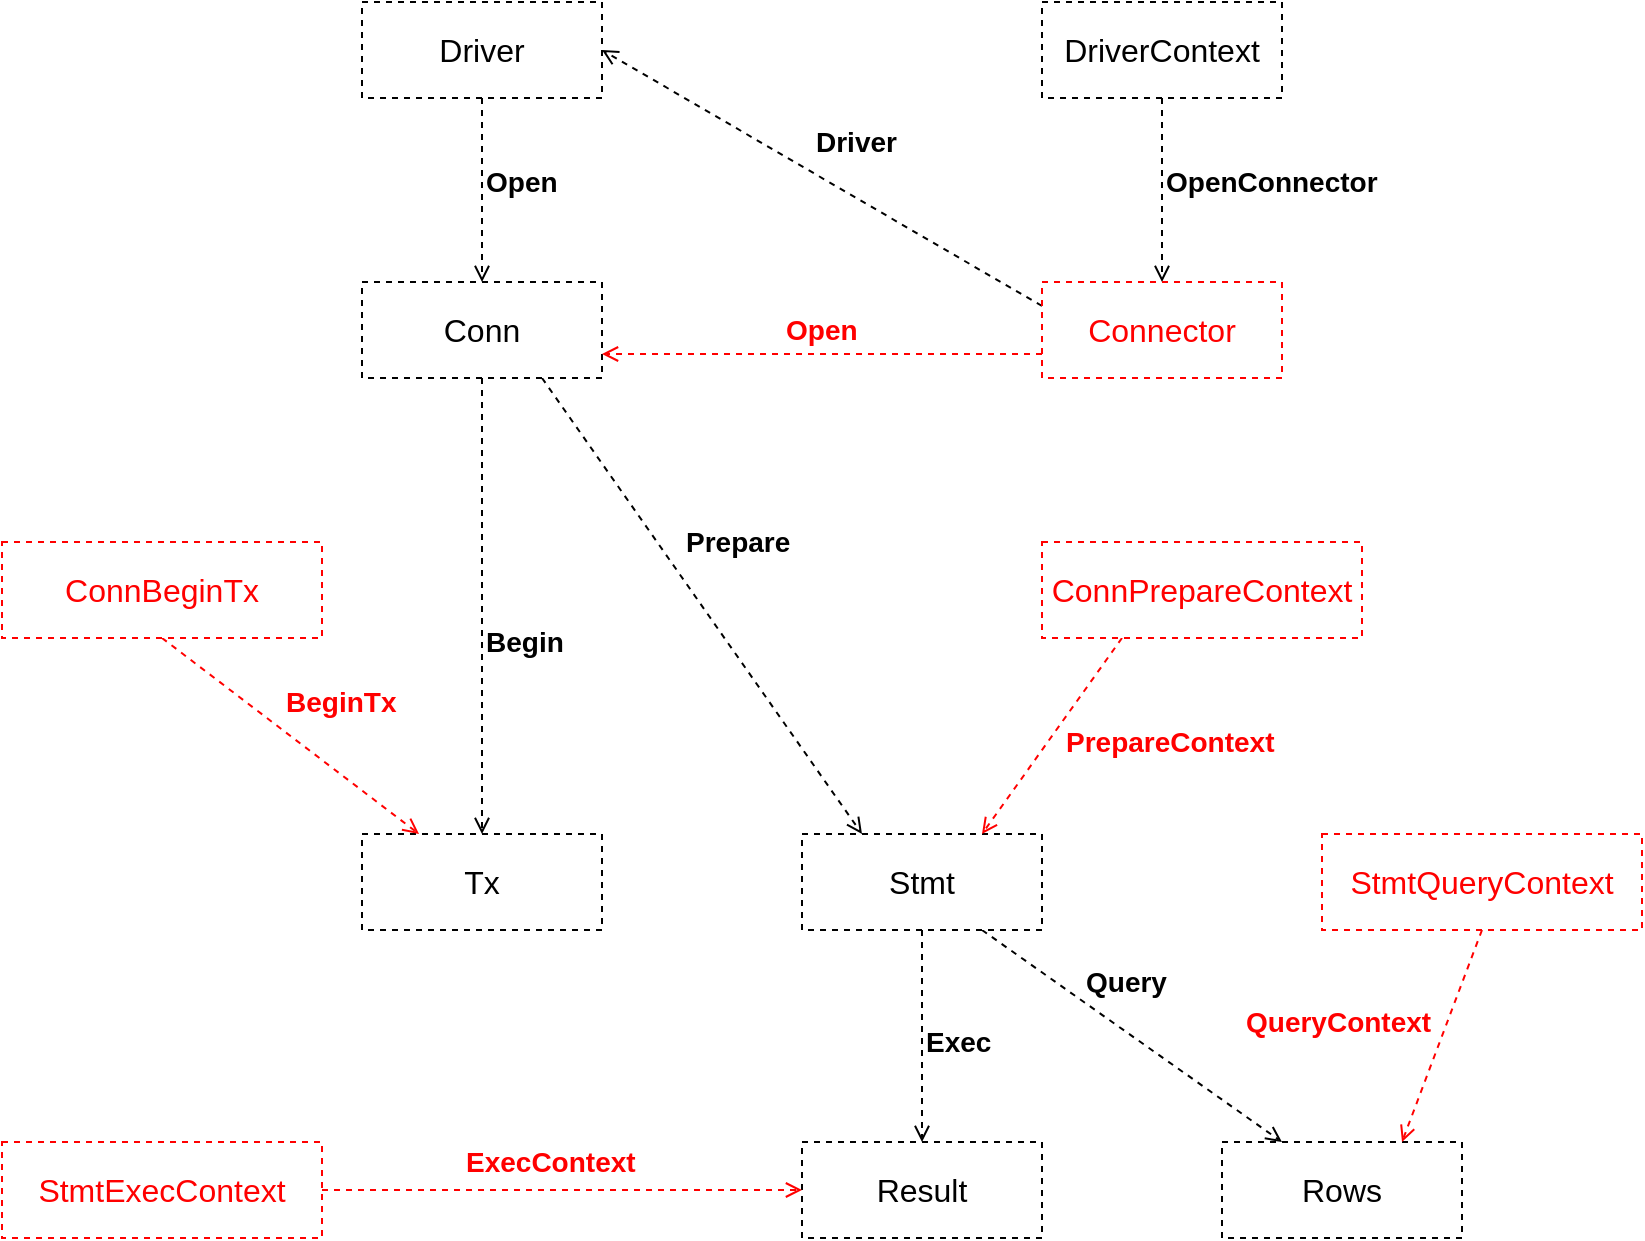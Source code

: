 <mxfile version="12.9.3" type="device" pages="4"><diagram id="Wz2avxaIczSXe166ngHX" name="interface"><mxGraphModel dx="946" dy="725" grid="1" gridSize="10" guides="1" tooltips="1" connect="1" arrows="1" fold="1" page="1" pageScale="1" pageWidth="850" pageHeight="1100" math="0" shadow="0"><root><mxCell id="0"/><mxCell id="1" parent="0"/><mxCell id="GH4DRwe-Pmpgut1htY3Q-4" style="edgeStyle=none;rounded=0;orthogonalLoop=1;jettySize=auto;html=1;exitX=0.5;exitY=1;exitDx=0;exitDy=0;dashed=1;endArrow=open;endFill=0;strokeColor=#000000;strokeWidth=1;fontSize=12;fontColor=#7F00FF;" edge="1" parent="1" source="GH4DRwe-Pmpgut1htY3Q-1" target="GH4DRwe-Pmpgut1htY3Q-3"><mxGeometry relative="1" as="geometry"/></mxCell><mxCell id="GH4DRwe-Pmpgut1htY3Q-1" value="Driver" style="rounded=0;whiteSpace=wrap;html=1;strokeColor=#000000;fillColor=#ffffff;fontSize=16;align=center;dashed=1;" vertex="1" parent="1"><mxGeometry x="200" y="130" width="120" height="48" as="geometry"/></mxCell><mxCell id="KpX0PTSwm7ynm6iUaU3N-3" style="edgeStyle=none;rounded=0;orthogonalLoop=1;jettySize=auto;html=1;exitX=0.5;exitY=1;exitDx=0;exitDy=0;dashed=1;endArrow=open;endFill=0;strokeColor=#000000;strokeWidth=1;fontSize=12;fontColor=#7F00FF;" edge="1" parent="1" source="GH4DRwe-Pmpgut1htY3Q-2" target="KpX0PTSwm7ynm6iUaU3N-2"><mxGeometry relative="1" as="geometry"/></mxCell><mxCell id="GH4DRwe-Pmpgut1htY3Q-2" value="DriverContext" style="rounded=0;whiteSpace=wrap;html=1;strokeColor=#000000;fillColor=#ffffff;fontSize=16;align=center;dashed=1;" vertex="1" parent="1"><mxGeometry x="540" y="130" width="120" height="48" as="geometry"/></mxCell><mxCell id="KpX0PTSwm7ynm6iUaU3N-15" style="edgeStyle=none;rounded=0;orthogonalLoop=1;jettySize=auto;html=1;exitX=0.75;exitY=1;exitDx=0;exitDy=0;entryX=0.25;entryY=0;entryDx=0;entryDy=0;dashed=1;endArrow=open;endFill=0;strokeColor=#000000;strokeWidth=1;fontSize=12;fontColor=#7F00FF;" edge="1" parent="1" source="GH4DRwe-Pmpgut1htY3Q-3" target="KpX0PTSwm7ynm6iUaU3N-11"><mxGeometry relative="1" as="geometry"/></mxCell><mxCell id="KpX0PTSwm7ynm6iUaU3N-16" style="edgeStyle=none;rounded=0;orthogonalLoop=1;jettySize=auto;html=1;exitX=0.5;exitY=1;exitDx=0;exitDy=0;entryX=0.5;entryY=0;entryDx=0;entryDy=0;dashed=1;endArrow=open;endFill=0;strokeColor=#000000;strokeWidth=1;fontSize=12;fontColor=#7F00FF;" edge="1" parent="1" source="GH4DRwe-Pmpgut1htY3Q-3" target="KpX0PTSwm7ynm6iUaU3N-12"><mxGeometry relative="1" as="geometry"/></mxCell><mxCell id="GH4DRwe-Pmpgut1htY3Q-3" value="Conn" style="rounded=0;whiteSpace=wrap;html=1;strokeColor=#000000;fillColor=#ffffff;fontSize=16;align=center;dashed=1;" vertex="1" parent="1"><mxGeometry x="200" y="270" width="120" height="48" as="geometry"/></mxCell><mxCell id="KpX0PTSwm7ynm6iUaU3N-5" style="edgeStyle=none;rounded=0;orthogonalLoop=1;jettySize=auto;html=1;exitX=0;exitY=0.25;exitDx=0;exitDy=0;entryX=1;entryY=0.5;entryDx=0;entryDy=0;dashed=1;endArrow=open;endFill=0;strokeColor=#000000;strokeWidth=1;fontSize=12;fontColor=#7F00FF;" edge="1" parent="1" source="KpX0PTSwm7ynm6iUaU3N-2" target="GH4DRwe-Pmpgut1htY3Q-1"><mxGeometry relative="1" as="geometry"/></mxCell><mxCell id="KpX0PTSwm7ynm6iUaU3N-6" style="edgeStyle=none;rounded=0;orthogonalLoop=1;jettySize=auto;html=1;exitX=0;exitY=0.75;exitDx=0;exitDy=0;entryX=1;entryY=0.75;entryDx=0;entryDy=0;dashed=1;endArrow=open;endFill=0;strokeColor=#FF0000;strokeWidth=1;fontSize=12;fontColor=#7F00FF;" edge="1" parent="1" source="KpX0PTSwm7ynm6iUaU3N-2" target="GH4DRwe-Pmpgut1htY3Q-3"><mxGeometry relative="1" as="geometry"/></mxCell><mxCell id="KpX0PTSwm7ynm6iUaU3N-2" value="Connector" style="rounded=0;whiteSpace=wrap;html=1;strokeColor=#FF0000;fillColor=#ffffff;fontSize=16;align=center;dashed=1;fontColor=#FF0000;" vertex="1" parent="1"><mxGeometry x="540" y="270" width="120" height="48" as="geometry"/></mxCell><mxCell id="KpX0PTSwm7ynm6iUaU3N-4" value="OpenConnector" style="text;html=1;align=left;verticalAlign=middle;resizable=0;points=[];autosize=1;fontSize=14;fontStyle=1" vertex="1" parent="1"><mxGeometry x="600" y="210" width="120" height="20" as="geometry"/></mxCell><mxCell id="KpX0PTSwm7ynm6iUaU3N-7" value="Open" style="text;html=1;align=left;verticalAlign=middle;resizable=0;points=[];autosize=1;fontSize=14;fontStyle=1;fontColor=#FF0000;" vertex="1" parent="1"><mxGeometry x="410" y="284" width="50" height="20" as="geometry"/></mxCell><mxCell id="KpX0PTSwm7ynm6iUaU3N-8" value="Driver" style="text;html=1;align=left;verticalAlign=middle;resizable=0;points=[];autosize=1;fontSize=14;fontStyle=1" vertex="1" parent="1"><mxGeometry x="425" y="190" width="60" height="20" as="geometry"/></mxCell><mxCell id="KpX0PTSwm7ynm6iUaU3N-10" value="Open" style="text;html=1;align=left;verticalAlign=middle;resizable=0;points=[];autosize=1;fontSize=14;fontStyle=1" vertex="1" parent="1"><mxGeometry x="260" y="210" width="50" height="20" as="geometry"/></mxCell><mxCell id="KpX0PTSwm7ynm6iUaU3N-21" style="edgeStyle=none;rounded=0;orthogonalLoop=1;jettySize=auto;html=1;exitX=0.75;exitY=1;exitDx=0;exitDy=0;entryX=0.25;entryY=0;entryDx=0;entryDy=0;dashed=1;endArrow=open;endFill=0;strokeColor=#000000;strokeWidth=1;fontSize=12;fontColor=#7F00FF;" edge="1" parent="1" source="KpX0PTSwm7ynm6iUaU3N-11" target="KpX0PTSwm7ynm6iUaU3N-20"><mxGeometry relative="1" as="geometry"/></mxCell><mxCell id="KpX0PTSwm7ynm6iUaU3N-22" style="edgeStyle=none;rounded=0;orthogonalLoop=1;jettySize=auto;html=1;exitX=0.5;exitY=1;exitDx=0;exitDy=0;entryX=0.5;entryY=0;entryDx=0;entryDy=0;dashed=1;endArrow=open;endFill=0;strokeColor=#000000;strokeWidth=1;fontSize=12;fontColor=#7F00FF;" edge="1" parent="1" source="KpX0PTSwm7ynm6iUaU3N-11" target="KpX0PTSwm7ynm6iUaU3N-19"><mxGeometry relative="1" as="geometry"/></mxCell><mxCell id="KpX0PTSwm7ynm6iUaU3N-11" value="Stmt" style="rounded=0;whiteSpace=wrap;html=1;strokeColor=#000000;fillColor=#ffffff;fontSize=16;align=center;dashed=1;" vertex="1" parent="1"><mxGeometry x="420" y="546" width="120" height="48" as="geometry"/></mxCell><mxCell id="KpX0PTSwm7ynm6iUaU3N-12" value="Tx" style="rounded=0;whiteSpace=wrap;html=1;strokeColor=#000000;fillColor=#ffffff;fontSize=16;align=center;dashed=1;" vertex="1" parent="1"><mxGeometry x="200" y="546" width="120" height="48" as="geometry"/></mxCell><mxCell id="KpX0PTSwm7ynm6iUaU3N-14" style="edgeStyle=none;rounded=0;orthogonalLoop=1;jettySize=auto;html=1;exitX=0.25;exitY=1;exitDx=0;exitDy=0;entryX=0.75;entryY=0;entryDx=0;entryDy=0;dashed=1;endArrow=open;endFill=0;strokeColor=#FF0000;strokeWidth=1;fontSize=12;fontColor=#7F00FF;" edge="1" parent="1" source="KpX0PTSwm7ynm6iUaU3N-13" target="KpX0PTSwm7ynm6iUaU3N-11"><mxGeometry relative="1" as="geometry"/></mxCell><mxCell id="KpX0PTSwm7ynm6iUaU3N-13" value="ConnPrepareContext" style="rounded=0;whiteSpace=wrap;html=1;strokeColor=#FF0000;fillColor=#ffffff;fontSize=16;align=center;dashed=1;fontColor=#FF0000;" vertex="1" parent="1"><mxGeometry x="540" y="400" width="160" height="48" as="geometry"/></mxCell><mxCell id="KpX0PTSwm7ynm6iUaU3N-18" style="edgeStyle=none;rounded=0;orthogonalLoop=1;jettySize=auto;html=1;exitX=0.5;exitY=1;exitDx=0;exitDy=0;dashed=1;endArrow=open;endFill=0;strokeColor=#FF0000;strokeWidth=1;fontSize=12;fontColor=#7F00FF;" edge="1" parent="1" source="KpX0PTSwm7ynm6iUaU3N-17" target="KpX0PTSwm7ynm6iUaU3N-12"><mxGeometry relative="1" as="geometry"/></mxCell><mxCell id="KpX0PTSwm7ynm6iUaU3N-17" value="ConnBeginTx" style="rounded=0;whiteSpace=wrap;html=1;strokeColor=#FF0000;fillColor=#ffffff;fontSize=16;align=center;dashed=1;fontColor=#FF0000;" vertex="1" parent="1"><mxGeometry x="20" y="400" width="160" height="48" as="geometry"/></mxCell><mxCell id="KpX0PTSwm7ynm6iUaU3N-19" value="Result" style="rounded=0;whiteSpace=wrap;html=1;strokeColor=#000000;fillColor=#ffffff;fontSize=16;align=center;dashed=1;" vertex="1" parent="1"><mxGeometry x="420" y="700" width="120" height="48" as="geometry"/></mxCell><mxCell id="KpX0PTSwm7ynm6iUaU3N-20" value="Rows" style="rounded=0;whiteSpace=wrap;html=1;strokeColor=#000000;fillColor=#ffffff;fontSize=16;align=center;dashed=1;" vertex="1" parent="1"><mxGeometry x="630" y="700" width="120" height="48" as="geometry"/></mxCell><mxCell id="KpX0PTSwm7ynm6iUaU3N-24" style="edgeStyle=none;rounded=0;orthogonalLoop=1;jettySize=auto;html=1;exitX=0.5;exitY=1;exitDx=0;exitDy=0;entryX=0.75;entryY=0;entryDx=0;entryDy=0;dashed=1;endArrow=open;endFill=0;strokeColor=#FF0000;strokeWidth=1;fontSize=12;fontColor=#7F00FF;" edge="1" parent="1" source="KpX0PTSwm7ynm6iUaU3N-23" target="KpX0PTSwm7ynm6iUaU3N-20"><mxGeometry relative="1" as="geometry"/></mxCell><mxCell id="KpX0PTSwm7ynm6iUaU3N-23" value="StmtQueryContext" style="rounded=0;whiteSpace=wrap;html=1;strokeColor=#FF0000;fillColor=#ffffff;fontSize=16;align=center;dashed=1;fontColor=#FF0000;" vertex="1" parent="1"><mxGeometry x="680" y="546" width="160" height="48" as="geometry"/></mxCell><mxCell id="KpX0PTSwm7ynm6iUaU3N-25" value="Prepare" style="text;html=1;align=left;verticalAlign=middle;resizable=0;points=[];autosize=1;fontSize=14;fontStyle=1" vertex="1" parent="1"><mxGeometry x="360" y="390" width="70" height="20" as="geometry"/></mxCell><mxCell id="KpX0PTSwm7ynm6iUaU3N-26" value="Begin" style="text;html=1;align=left;verticalAlign=middle;resizable=0;points=[];autosize=1;fontSize=14;fontStyle=1" vertex="1" parent="1"><mxGeometry x="260" y="440" width="50" height="20" as="geometry"/></mxCell><mxCell id="KpX0PTSwm7ynm6iUaU3N-27" value="PrepareContext" style="text;html=1;align=left;verticalAlign=middle;resizable=0;points=[];autosize=1;fontSize=14;fontStyle=1;fontColor=#FF0000;" vertex="1" parent="1"><mxGeometry x="550" y="490" width="120" height="20" as="geometry"/></mxCell><mxCell id="KpX0PTSwm7ynm6iUaU3N-28" value="BeginTx" style="text;html=1;align=left;verticalAlign=middle;resizable=0;points=[];autosize=1;fontSize=14;fontStyle=1;fontColor=#FF0000;" vertex="1" parent="1"><mxGeometry x="160" y="470" width="70" height="20" as="geometry"/></mxCell><mxCell id="KpX0PTSwm7ynm6iUaU3N-29" value="Exec" style="text;html=1;align=left;verticalAlign=middle;resizable=0;points=[];autosize=1;fontSize=14;fontStyle=1" vertex="1" parent="1"><mxGeometry x="480" y="640" width="50" height="20" as="geometry"/></mxCell><mxCell id="KpX0PTSwm7ynm6iUaU3N-30" value="Query" style="text;html=1;align=left;verticalAlign=middle;resizable=0;points=[];autosize=1;fontSize=14;fontStyle=1" vertex="1" parent="1"><mxGeometry x="560" y="610" width="60" height="20" as="geometry"/></mxCell><mxCell id="KpX0PTSwm7ynm6iUaU3N-32" style="edgeStyle=none;rounded=0;orthogonalLoop=1;jettySize=auto;html=1;exitX=1;exitY=0.5;exitDx=0;exitDy=0;dashed=1;endArrow=open;endFill=0;strokeColor=#FF0000;strokeWidth=1;fontSize=12;fontColor=#7F00FF;" edge="1" parent="1" source="KpX0PTSwm7ynm6iUaU3N-31" target="KpX0PTSwm7ynm6iUaU3N-19"><mxGeometry relative="1" as="geometry"/></mxCell><mxCell id="KpX0PTSwm7ynm6iUaU3N-31" value="StmtExecContext" style="rounded=0;whiteSpace=wrap;html=1;strokeColor=#FF0000;fillColor=#ffffff;fontSize=16;align=center;dashed=1;fontColor=#FF0000;" vertex="1" parent="1"><mxGeometry x="20" y="700" width="160" height="48" as="geometry"/></mxCell><mxCell id="KpX0PTSwm7ynm6iUaU3N-33" value="ExecContext" style="text;html=1;align=left;verticalAlign=middle;resizable=0;points=[];autosize=1;fontSize=14;fontStyle=1;fontColor=#FF0000;" vertex="1" parent="1"><mxGeometry x="250" y="700" width="100" height="20" as="geometry"/></mxCell><mxCell id="KpX0PTSwm7ynm6iUaU3N-34" value="QueryContext" style="text;html=1;align=left;verticalAlign=middle;resizable=0;points=[];autosize=1;fontSize=14;fontStyle=1;fontColor=#FF0000;" vertex="1" parent="1"><mxGeometry x="640" y="630" width="110" height="20" as="geometry"/></mxCell></root></mxGraphModel></diagram><diagram id="g-z6-acFkUdBVjLDzN0F" name="connection"><mxGraphModel dx="946" dy="725" grid="1" gridSize="10" guides="1" tooltips="1" connect="1" arrows="1" fold="1" page="1" pageScale="1" pageWidth="850" pageHeight="1100" math="0" shadow="0"><root><mxCell id="V-VLxja3Pd38U8f6tj9K-0"/><mxCell id="V-VLxja3Pd38U8f6tj9K-1" parent="V-VLxja3Pd38U8f6tj9K-0"/><mxCell id="81hPiEzkpqeuW-5zkXYb-11" value="" style="rounded=0;whiteSpace=wrap;html=1;dashed=1;strokeColor=#000000;fillColor=none;fontSize=12;fontColor=#FF0000;align=right;" vertex="1" parent="V-VLxja3Pd38U8f6tj9K-1"><mxGeometry x="275" y="474" width="266" height="96" as="geometry"/></mxCell><mxCell id="81hPiEzkpqeuW-5zkXYb-23" style="edgeStyle=orthogonalEdgeStyle;curved=1;rounded=0;orthogonalLoop=1;jettySize=auto;html=1;dashed=1;endArrow=open;endFill=0;strokeColor=#FF8000;strokeWidth=1;fontSize=12;fontColor=#0000FF;entryX=0.75;entryY=0;entryDx=0;entryDy=0;" edge="1" parent="V-VLxja3Pd38U8f6tj9K-1" source="81hPiEzkpqeuW-5zkXYb-22" target="-XoRCbKUZgVEGmrnkh1_-3"><mxGeometry relative="1" as="geometry"><mxPoint x="525" y="260" as="targetPoint"/></mxGeometry></mxCell><mxCell id="-XoRCbKUZgVEGmrnkh1_-3" value="" style="rounded=0;whiteSpace=wrap;html=1;dashed=1;strokeColor=#000000;fillColor=none;fontSize=12;fontColor=#FF0000;align=right;" vertex="1" parent="V-VLxja3Pd38U8f6tj9K-1"><mxGeometry x="335" y="310" width="132" height="72" as="geometry"/></mxCell><mxCell id="-XoRCbKUZgVEGmrnkh1_-0" value="" style="rounded=0;whiteSpace=wrap;html=1;strokeColor=#82b366;fillColor=#d5e8d4;fontSize=16;align=center;" vertex="1" parent="V-VLxja3Pd38U8f6tj9K-1"><mxGeometry x="347" y="322" width="36" height="48" as="geometry"/></mxCell><mxCell id="-XoRCbKUZgVEGmrnkh1_-1" value="" style="rounded=0;whiteSpace=wrap;html=1;strokeColor=#82b366;fillColor=#d5e8d4;fontSize=16;align=center;" vertex="1" parent="V-VLxja3Pd38U8f6tj9K-1"><mxGeometry x="383" y="322" width="36" height="48" as="geometry"/></mxCell><mxCell id="-XoRCbKUZgVEGmrnkh1_-2" value="" style="rounded=0;whiteSpace=wrap;html=1;strokeColor=#d6b656;fillColor=#fff2cc;fontSize=16;align=center;" vertex="1" parent="V-VLxja3Pd38U8f6tj9K-1"><mxGeometry x="419" y="322" width="36" height="48" as="geometry"/></mxCell><mxCell id="81hPiEzkpqeuW-5zkXYb-0" value="freeConn" style="text;html=1;align=left;verticalAlign=middle;resizable=0;points=[];autosize=1;fontSize=14;fontStyle=1" vertex="1" parent="V-VLxja3Pd38U8f6tj9K-1"><mxGeometry x="335" y="290" width="80" height="20" as="geometry"/></mxCell><mxCell id="81hPiEzkpqeuW-5zkXYb-3" value="" style="rounded=0;whiteSpace=wrap;html=1;strokeColor=#82b366;fillColor=#d5e8d4;fontSize=16;align=center;" vertex="1" parent="V-VLxja3Pd38U8f6tj9K-1"><mxGeometry x="20" y="20" width="36" height="48" as="geometry"/></mxCell><mxCell id="81hPiEzkpqeuW-5zkXYb-4" value="idle driverConn" style="text;html=1;align=left;verticalAlign=middle;resizable=0;points=[];autosize=1;fontSize=14;fontStyle=1" vertex="1" parent="V-VLxja3Pd38U8f6tj9K-1"><mxGeometry x="56" y="34" width="120" height="20" as="geometry"/></mxCell><mxCell id="81hPiEzkpqeuW-5zkXYb-5" value="" style="rounded=0;whiteSpace=wrap;html=1;strokeColor=#d6b656;fillColor=#fff2cc;fontSize=16;align=center;" vertex="1" parent="V-VLxja3Pd38U8f6tj9K-1"><mxGeometry x="210" y="20" width="36" height="48" as="geometry"/></mxCell><mxCell id="81hPiEzkpqeuW-5zkXYb-6" value="expired driverConn" style="text;html=1;align=left;verticalAlign=middle;resizable=0;points=[];autosize=1;fontSize=14;fontStyle=1" vertex="1" parent="V-VLxja3Pd38U8f6tj9K-1"><mxGeometry x="246" y="34" width="140" height="20" as="geometry"/></mxCell><mxCell id="81hPiEzkpqeuW-5zkXYb-28" style="edgeStyle=orthogonalEdgeStyle;curved=1;rounded=0;orthogonalLoop=1;jettySize=auto;html=1;exitX=1;exitY=0.5;exitDx=0;exitDy=0;dashed=1;endArrow=open;endFill=0;strokeColor=#FF8000;strokeWidth=1;fontSize=12;fontColor=#FF8000;entryX=1;entryY=0.5;entryDx=0;entryDy=0;entryPerimeter=0;" edge="1" parent="V-VLxja3Pd38U8f6tj9K-1" source="81hPiEzkpqeuW-5zkXYb-7" target="81hPiEzkpqeuW-5zkXYb-29"><mxGeometry relative="1" as="geometry"><mxPoint x="515" y="360" as="targetPoint"/></mxGeometry></mxCell><mxCell id="81hPiEzkpqeuW-5zkXYb-7" value="" style="shape=partialRectangle;whiteSpace=wrap;html=1;left=0;right=0;fillColor=none;strokeColor=#000000;fontSize=12;fontColor=#FF0000;align=right;" vertex="1" parent="V-VLxja3Pd38U8f6tj9K-1"><mxGeometry x="407" y="500" width="120" height="48" as="geometry"/></mxCell><mxCell id="81hPiEzkpqeuW-5zkXYb-9" style="edgeStyle=none;rounded=0;orthogonalLoop=1;jettySize=auto;html=1;exitX=1;exitY=0.5;exitDx=0;exitDy=0;entryX=0;entryY=0.5;entryDx=0;entryDy=0;dashed=1;endArrow=open;endFill=0;strokeColor=#000000;strokeWidth=1;fontSize=12;fontColor=#FF0000;" edge="1" parent="V-VLxja3Pd38U8f6tj9K-1" source="81hPiEzkpqeuW-5zkXYb-8" target="81hPiEzkpqeuW-5zkXYb-7"><mxGeometry relative="1" as="geometry"/></mxCell><mxCell id="81hPiEzkpqeuW-5zkXYb-8" value="" style="rounded=0;whiteSpace=wrap;html=1;strokeColor=#000000;fillColor=#ffffff;fontSize=16;align=center;" vertex="1" parent="V-VLxja3Pd38U8f6tj9K-1"><mxGeometry x="291" y="500" width="36" height="48" as="geometry"/></mxCell><mxCell id="81hPiEzkpqeuW-5zkXYb-10" value="map" style="text;html=1;align=left;verticalAlign=middle;resizable=0;points=[];autosize=1;fontSize=14;fontStyle=1" vertex="1" parent="V-VLxja3Pd38U8f6tj9K-1"><mxGeometry x="341" y="500" width="40" height="20" as="geometry"/></mxCell><mxCell id="81hPiEzkpqeuW-5zkXYb-12" value="connRequests" style="text;html=1;align=left;verticalAlign=middle;resizable=0;points=[];autosize=1;fontSize=14;fontStyle=1" vertex="1" parent="V-VLxja3Pd38U8f6tj9K-1"><mxGeometry x="275" y="454" width="110" height="20" as="geometry"/></mxCell><mxCell id="81hPiEzkpqeuW-5zkXYb-13" value="goroutine: openNewConnection" style="text;html=1;align=left;verticalAlign=middle;resizable=0;points=[];autosize=1;fontSize=14;fontStyle=1;fontColor=#0000FF;" vertex="1" parent="V-VLxja3Pd38U8f6tj9K-1"><mxGeometry x="41" y="120" width="230" height="20" as="geometry"/></mxCell><mxCell id="81hPiEzkpqeuW-5zkXYb-16" style="edgeStyle=none;rounded=0;orthogonalLoop=1;jettySize=auto;html=1;exitX=0.5;exitY=1;exitDx=0;exitDy=0;entryX=0.5;entryY=0;entryDx=0;entryDy=0;dashed=1;endArrow=open;endFill=0;strokeColor=#0000FF;strokeWidth=1;fontSize=12;fontColor=#FF0000;" edge="1" parent="V-VLxja3Pd38U8f6tj9K-1" source="81hPiEzkpqeuW-5zkXYb-14" target="81hPiEzkpqeuW-5zkXYb-15"><mxGeometry relative="1" as="geometry"/></mxCell><mxCell id="81hPiEzkpqeuW-5zkXYb-14" value="Connector" style="rounded=0;whiteSpace=wrap;html=1;strokeColor=#000000;fillColor=#ffffff;fontSize=16;align=center;dashed=1;" vertex="1" parent="V-VLxja3Pd38U8f6tj9K-1"><mxGeometry x="41" y="172" width="120" height="48" as="geometry"/></mxCell><mxCell id="81hPiEzkpqeuW-5zkXYb-18" style="edgeStyle=orthogonalEdgeStyle;rounded=0;orthogonalLoop=1;jettySize=auto;html=1;exitX=0.5;exitY=1;exitDx=0;exitDy=0;entryX=0;entryY=0.5;entryDx=0;entryDy=0;dashed=1;endArrow=open;endFill=0;strokeColor=#0000FF;strokeWidth=1;fontSize=12;fontColor=#FF0000;curved=1;" edge="1" parent="V-VLxja3Pd38U8f6tj9K-1" source="81hPiEzkpqeuW-5zkXYb-15" target="81hPiEzkpqeuW-5zkXYb-11"><mxGeometry relative="1" as="geometry"/></mxCell><mxCell id="81hPiEzkpqeuW-5zkXYb-20" style="edgeStyle=orthogonalEdgeStyle;curved=1;rounded=0;orthogonalLoop=1;jettySize=auto;html=1;exitX=1;exitY=0.5;exitDx=0;exitDy=0;entryX=0;entryY=0.5;entryDx=0;entryDy=0;dashed=1;endArrow=open;endFill=0;strokeColor=#0000FF;strokeWidth=1;fontSize=12;fontColor=#FF0000;" edge="1" parent="V-VLxja3Pd38U8f6tj9K-1" source="81hPiEzkpqeuW-5zkXYb-15" target="-XoRCbKUZgVEGmrnkh1_-3"><mxGeometry relative="1" as="geometry"/></mxCell><mxCell id="81hPiEzkpqeuW-5zkXYb-15" value="" style="rounded=0;whiteSpace=wrap;html=1;strokeColor=#82b366;fillColor=#d5e8d4;fontSize=16;align=center;" vertex="1" parent="V-VLxja3Pd38U8f6tj9K-1"><mxGeometry x="83" y="322" width="36" height="48" as="geometry"/></mxCell><mxCell id="81hPiEzkpqeuW-5zkXYb-17" value="Connect" style="text;html=1;align=left;verticalAlign=middle;resizable=0;points=[];autosize=1;fontSize=14;fontStyle=1;fontColor=#0000FF;" vertex="1" parent="V-VLxja3Pd38U8f6tj9K-1"><mxGeometry x="105" y="260" width="70" height="20" as="geometry"/></mxCell><mxCell id="81hPiEzkpqeuW-5zkXYb-19" value="Pending request not empty" style="text;html=1;align=left;verticalAlign=middle;resizable=0;points=[];autosize=1;fontSize=14;fontStyle=1;fontColor=#0000FF;" vertex="1" parent="V-VLxja3Pd38U8f6tj9K-1"><mxGeometry x="125" y="430" width="200" height="20" as="geometry"/></mxCell><mxCell id="81hPiEzkpqeuW-5zkXYb-21" value="No pending request" style="text;html=1;align=left;verticalAlign=middle;resizable=0;points=[];autosize=1;fontSize=14;fontStyle=1;fontColor=#0000FF;" vertex="1" parent="V-VLxja3Pd38U8f6tj9K-1"><mxGeometry x="150" y="322" width="150" height="20" as="geometry"/></mxCell><mxCell id="81hPiEzkpqeuW-5zkXYb-26" value="" style="edgeStyle=orthogonalEdgeStyle;curved=1;rounded=0;orthogonalLoop=1;jettySize=auto;html=1;dashed=1;endArrow=open;endFill=0;strokeColor=#FF8000;strokeWidth=1;fontSize=12;fontColor=#FF8000;entryX=1;entryY=0.75;entryDx=0;entryDy=0;exitX=1.009;exitY=0.35;exitDx=0;exitDy=0;exitPerimeter=0;" edge="1" parent="V-VLxja3Pd38U8f6tj9K-1" source="81hPiEzkpqeuW-5zkXYb-22" target="81hPiEzkpqeuW-5zkXYb-11"><mxGeometry relative="1" as="geometry"><mxPoint x="525" y="200" as="targetPoint"/><Array as="points"><mxPoint x="615" y="197"/><mxPoint x="615" y="546"/></Array></mxGeometry></mxCell><mxCell id="81hPiEzkpqeuW-5zkXYb-22" value="method: conn" style="text;html=1;align=left;verticalAlign=middle;resizable=0;points=[];autosize=1;fontSize=14;fontStyle=1;fontColor=#FF8000;" vertex="1" parent="V-VLxja3Pd38U8f6tj9K-1"><mxGeometry x="335" y="190" width="110" height="20" as="geometry"/></mxCell><mxCell id="81hPiEzkpqeuW-5zkXYb-24" value="has idle" style="text;html=1;align=left;verticalAlign=middle;resizable=0;points=[];autosize=1;fontSize=14;fontStyle=1;fontColor=#FF8000;" vertex="1" parent="V-VLxja3Pd38U8f6tj9K-1"><mxGeometry x="395" y="230" width="70" height="20" as="geometry"/></mxCell><mxCell id="81hPiEzkpqeuW-5zkXYb-27" value="register pending request" style="text;html=1;align=left;verticalAlign=middle;resizable=0;points=[];autosize=1;fontSize=14;fontStyle=1;fontColor=#FF8000;" vertex="1" parent="V-VLxja3Pd38U8f6tj9K-1"><mxGeometry x="615" y="430" width="180" height="20" as="geometry"/></mxCell><mxCell id="81hPiEzkpqeuW-5zkXYb-29" value="Connection established" style="text;html=1;align=left;verticalAlign=middle;resizable=0;points=[];autosize=1;fontSize=14;fontStyle=1;fontColor=#FF8000;" vertex="1" parent="V-VLxja3Pd38U8f6tj9K-1"><mxGeometry x="385" y="410" width="170" height="20" as="geometry"/></mxCell><mxCell id="81hPiEzkpqeuW-5zkXYb-32" value="" style="edgeStyle=orthogonalEdgeStyle;curved=1;rounded=0;orthogonalLoop=1;jettySize=auto;html=1;dashed=1;endArrow=open;endFill=0;strokeColor=#FF0000;strokeWidth=1;fontSize=12;fontColor=#FF0000;entryX=1;entryY=0.5;entryDx=0;entryDy=0;exitX=0.376;exitY=1.05;exitDx=0;exitDy=0;exitPerimeter=0;" edge="1" parent="V-VLxja3Pd38U8f6tj9K-1" source="81hPiEzkpqeuW-5zkXYb-30" target="-XoRCbKUZgVEGmrnkh1_-3"><mxGeometry relative="1" as="geometry"><mxPoint x="705" y="220" as="targetPoint"/></mxGeometry></mxCell><mxCell id="81hPiEzkpqeuW-5zkXYb-30" value="goroutine: connectionCleaner" style="text;html=1;align=left;verticalAlign=middle;resizable=0;points=[];autosize=1;fontSize=14;fontStyle=1;fontColor=#FF0000;" vertex="1" parent="V-VLxja3Pd38U8f6tj9K-1"><mxGeometry x="600" y="120" width="210" height="20" as="geometry"/></mxCell><mxCell id="81hPiEzkpqeuW-5zkXYb-33" value="Remove expired" style="text;html=1;align=left;verticalAlign=middle;resizable=0;points=[];autosize=1;fontSize=14;fontStyle=1;fontColor=#FF0000;" vertex="1" parent="V-VLxja3Pd38U8f6tj9K-1"><mxGeometry x="625" y="300" width="120" height="20" as="geometry"/></mxCell></root></mxGraphModel></diagram><diagram id="xBKhkVr9peg4NOLLvfFc" name="clean"><mxGraphModel dx="946" dy="725" grid="1" gridSize="10" guides="1" tooltips="1" connect="1" arrows="1" fold="1" page="1" pageScale="1" pageWidth="850" pageHeight="1100" math="0" shadow="0"><root><mxCell id="scgPuPlYr5s_eMCuEPn_-0"/><mxCell id="scgPuPlYr5s_eMCuEPn_-1" parent="scgPuPlYr5s_eMCuEPn_-0"/><mxCell id="LMcqYBgEpqeZ1CUNWGpH-1" value="" style="rounded=0;whiteSpace=wrap;html=1;strokeColor=#82b366;fillColor=#d5e8d4;fontSize=16;align=center;" vertex="1" parent="scgPuPlYr5s_eMCuEPn_-1"><mxGeometry x="119" y="170" width="36" height="48" as="geometry"/></mxCell><mxCell id="LMcqYBgEpqeZ1CUNWGpH-2" value="" style="rounded=0;whiteSpace=wrap;html=1;strokeColor=#82b366;fillColor=#d5e8d4;fontSize=16;align=center;" vertex="1" parent="scgPuPlYr5s_eMCuEPn_-1"><mxGeometry x="155" y="170" width="36" height="48" as="geometry"/></mxCell><mxCell id="LMcqYBgEpqeZ1CUNWGpH-3" value="" style="rounded=0;whiteSpace=wrap;html=1;strokeColor=#d6b656;fillColor=#fff2cc;fontSize=16;align=center;" vertex="1" parent="scgPuPlYr5s_eMCuEPn_-1"><mxGeometry x="191" y="170" width="36" height="48" as="geometry"/></mxCell><mxCell id="LMcqYBgEpqeZ1CUNWGpH-4" value="" style="rounded=0;whiteSpace=wrap;html=1;strokeColor=#82b366;fillColor=#d5e8d4;fontSize=16;align=center;" vertex="1" parent="scgPuPlYr5s_eMCuEPn_-1"><mxGeometry x="227" y="170" width="36" height="48" as="geometry"/></mxCell><mxCell id="LMcqYBgEpqeZ1CUNWGpH-5" value="" style="rounded=0;whiteSpace=wrap;html=1;strokeColor=#82b366;fillColor=#d5e8d4;fontSize=16;align=center;" vertex="1" parent="scgPuPlYr5s_eMCuEPn_-1"><mxGeometry x="263" y="170" width="36" height="48" as="geometry"/></mxCell><mxCell id="LMcqYBgEpqeZ1CUNWGpH-6" value="" style="rounded=0;whiteSpace=wrap;html=1;strokeColor=#82b366;fillColor=#d5e8d4;fontSize=16;align=center;" vertex="1" parent="scgPuPlYr5s_eMCuEPn_-1"><mxGeometry x="299" y="170" width="36" height="48" as="geometry"/></mxCell><mxCell id="LMcqYBgEpqeZ1CUNWGpH-7" value="" style="rounded=0;whiteSpace=wrap;html=1;strokeColor=#82b366;fillColor=#d5e8d4;fontSize=16;align=center;" vertex="1" parent="scgPuPlYr5s_eMCuEPn_-1"><mxGeometry x="335" y="170" width="36" height="48" as="geometry"/></mxCell><mxCell id="G3d5sZveKKGx_Dllktx1-2" value="" style="edgeStyle=orthogonalEdgeStyle;curved=1;rounded=0;orthogonalLoop=1;jettySize=auto;html=1;dashed=1;endArrow=open;endFill=0;strokeColor=#000000;strokeWidth=1;fontSize=12;fontColor=#FF0000;entryX=0.5;entryY=0;entryDx=0;entryDy=0;" edge="1" parent="scgPuPlYr5s_eMCuEPn_-1" source="G3d5sZveKKGx_Dllktx1-0" target="LMcqYBgEpqeZ1CUNWGpH-3"><mxGeometry relative="1" as="geometry"><mxPoint x="255" y="100" as="targetPoint"/></mxGeometry></mxCell><mxCell id="G3d5sZveKKGx_Dllktx1-0" value="i" style="text;html=1;align=left;verticalAlign=middle;resizable=0;points=[];autosize=1;fontSize=14;fontStyle=1" vertex="1" parent="scgPuPlYr5s_eMCuEPn_-1"><mxGeometry x="155" y="90" width="20" height="20" as="geometry"/></mxCell><mxCell id="G3d5sZveKKGx_Dllktx1-10" value="" style="rounded=0;whiteSpace=wrap;html=1;strokeColor=#82b366;fillColor=#d5e8d4;fontSize=16;align=center;" vertex="1" parent="scgPuPlYr5s_eMCuEPn_-1"><mxGeometry x="479" y="350" width="36" height="48" as="geometry"/></mxCell><mxCell id="G3d5sZveKKGx_Dllktx1-11" value="" style="rounded=0;whiteSpace=wrap;html=1;strokeColor=#82b366;fillColor=#d5e8d4;fontSize=16;align=center;" vertex="1" parent="scgPuPlYr5s_eMCuEPn_-1"><mxGeometry x="515" y="350" width="36" height="48" as="geometry"/></mxCell><mxCell id="G3d5sZveKKGx_Dllktx1-19" style="edgeStyle=orthogonalEdgeStyle;curved=1;rounded=0;orthogonalLoop=1;jettySize=auto;html=1;exitX=0.5;exitY=1;exitDx=0;exitDy=0;entryX=0.5;entryY=1;entryDx=0;entryDy=0;dashed=1;endArrow=open;endFill=0;strokeColor=#000000;strokeWidth=1;fontSize=12;fontColor=#FF0000;startArrow=open;startFill=0;" edge="1" parent="scgPuPlYr5s_eMCuEPn_-1" source="G3d5sZveKKGx_Dllktx1-12" target="G3d5sZveKKGx_Dllktx1-16"><mxGeometry relative="1" as="geometry"><Array as="points"><mxPoint x="569" y="440"/><mxPoint x="713" y="440"/></Array></mxGeometry></mxCell><mxCell id="G3d5sZveKKGx_Dllktx1-12" value="" style="rounded=0;whiteSpace=wrap;html=1;strokeColor=#82b366;fillColor=#d5e8d4;fontSize=16;align=center;" vertex="1" parent="scgPuPlYr5s_eMCuEPn_-1"><mxGeometry x="551" y="350" width="36" height="48" as="geometry"/></mxCell><mxCell id="G3d5sZveKKGx_Dllktx1-13" value="" style="rounded=0;whiteSpace=wrap;html=1;strokeColor=#82b366;fillColor=#d5e8d4;fontSize=16;align=center;" vertex="1" parent="scgPuPlYr5s_eMCuEPn_-1"><mxGeometry x="587" y="350" width="36" height="48" as="geometry"/></mxCell><mxCell id="G3d5sZveKKGx_Dllktx1-14" value="" style="rounded=0;whiteSpace=wrap;html=1;strokeColor=#82b366;fillColor=#d5e8d4;fontSize=16;align=center;" vertex="1" parent="scgPuPlYr5s_eMCuEPn_-1"><mxGeometry x="623" y="350" width="36" height="48" as="geometry"/></mxCell><mxCell id="G3d5sZveKKGx_Dllktx1-15" value="" style="rounded=0;whiteSpace=wrap;html=1;strokeColor=#82b366;fillColor=#d5e8d4;fontSize=16;align=center;" vertex="1" parent="scgPuPlYr5s_eMCuEPn_-1"><mxGeometry x="659" y="350" width="36" height="48" as="geometry"/></mxCell><mxCell id="G3d5sZveKKGx_Dllktx1-16" value="" style="rounded=0;whiteSpace=wrap;html=1;strokeColor=#d6b656;fillColor=#fff2cc;fontSize=16;align=center;" vertex="1" parent="scgPuPlYr5s_eMCuEPn_-1"><mxGeometry x="695" y="350" width="36" height="48" as="geometry"/></mxCell><mxCell id="G3d5sZveKKGx_Dllktx1-17" value="" style="edgeStyle=orthogonalEdgeStyle;curved=1;rounded=0;orthogonalLoop=1;jettySize=auto;html=1;dashed=1;endArrow=open;endFill=0;strokeColor=#000000;strokeWidth=1;fontSize=12;fontColor=#FF0000;entryX=0.5;entryY=0;entryDx=0;entryDy=0;" edge="1" parent="scgPuPlYr5s_eMCuEPn_-1" source="G3d5sZveKKGx_Dllktx1-18" target="G3d5sZveKKGx_Dllktx1-12"><mxGeometry relative="1" as="geometry"><mxPoint x="615" y="280" as="targetPoint"/></mxGeometry></mxCell><mxCell id="G3d5sZveKKGx_Dllktx1-18" value="i" style="text;html=1;align=left;verticalAlign=middle;resizable=0;points=[];autosize=1;fontSize=14;fontStyle=1" vertex="1" parent="scgPuPlYr5s_eMCuEPn_-1"><mxGeometry x="515" y="270" width="20" height="20" as="geometry"/></mxCell><mxCell id="G3d5sZveKKGx_Dllktx1-20" value="swap" style="text;html=1;align=left;verticalAlign=middle;resizable=0;points=[];autosize=1;fontSize=14;fontStyle=1" vertex="1" parent="scgPuPlYr5s_eMCuEPn_-1"><mxGeometry x="623" y="440" width="50" height="20" as="geometry"/></mxCell><mxCell id="G3d5sZveKKGx_Dllktx1-21" value="" style="rounded=0;whiteSpace=wrap;html=1;strokeColor=#82b366;fillColor=#d5e8d4;fontSize=16;align=center;" vertex="1" parent="scgPuPlYr5s_eMCuEPn_-1"><mxGeometry x="119" y="520" width="36" height="48" as="geometry"/></mxCell><mxCell id="G3d5sZveKKGx_Dllktx1-22" value="" style="rounded=0;whiteSpace=wrap;html=1;strokeColor=#82b366;fillColor=#d5e8d4;fontSize=16;align=center;" vertex="1" parent="scgPuPlYr5s_eMCuEPn_-1"><mxGeometry x="155" y="520" width="36" height="48" as="geometry"/></mxCell><mxCell id="G3d5sZveKKGx_Dllktx1-23" value="" style="rounded=0;whiteSpace=wrap;html=1;strokeColor=#82b366;fillColor=#d5e8d4;fontSize=16;align=center;" vertex="1" parent="scgPuPlYr5s_eMCuEPn_-1"><mxGeometry x="191" y="520" width="36" height="48" as="geometry"/></mxCell><mxCell id="G3d5sZveKKGx_Dllktx1-24" value="" style="rounded=0;whiteSpace=wrap;html=1;strokeColor=#82b366;fillColor=#d5e8d4;fontSize=16;align=center;" vertex="1" parent="scgPuPlYr5s_eMCuEPn_-1"><mxGeometry x="227" y="520" width="36" height="48" as="geometry"/></mxCell><mxCell id="G3d5sZveKKGx_Dllktx1-25" value="" style="rounded=0;whiteSpace=wrap;html=1;strokeColor=#82b366;fillColor=#d5e8d4;fontSize=16;align=center;" vertex="1" parent="scgPuPlYr5s_eMCuEPn_-1"><mxGeometry x="263" y="520" width="36" height="48" as="geometry"/></mxCell><mxCell id="G3d5sZveKKGx_Dllktx1-26" value="" style="rounded=0;whiteSpace=wrap;html=1;strokeColor=#82b366;fillColor=#d5e8d4;fontSize=16;align=center;" vertex="1" parent="scgPuPlYr5s_eMCuEPn_-1"><mxGeometry x="299" y="520" width="36" height="48" as="geometry"/></mxCell><mxCell id="G3d5sZveKKGx_Dllktx1-27" value="" style="edgeStyle=orthogonalEdgeStyle;curved=1;rounded=0;orthogonalLoop=1;jettySize=auto;html=1;dashed=1;endArrow=open;endFill=0;strokeColor=#000000;strokeWidth=1;fontSize=12;fontColor=#FF0000;entryX=0.5;entryY=0;entryDx=0;entryDy=0;" edge="1" parent="scgPuPlYr5s_eMCuEPn_-1" source="G3d5sZveKKGx_Dllktx1-28" target="G3d5sZveKKGx_Dllktx1-22"><mxGeometry relative="1" as="geometry"><mxPoint x="255" y="450" as="targetPoint"/></mxGeometry></mxCell><mxCell id="G3d5sZveKKGx_Dllktx1-28" value="i" style="text;html=1;align=left;verticalAlign=middle;resizable=0;points=[];autosize=1;fontSize=14;fontStyle=1" vertex="1" parent="scgPuPlYr5s_eMCuEPn_-1"><mxGeometry x="119" y="440" width="20" height="20" as="geometry"/></mxCell><mxCell id="G3d5sZveKKGx_Dllktx1-30" value="one step back" style="text;html=1;align=left;verticalAlign=middle;resizable=0;points=[];autosize=1;fontSize=14;fontStyle=1" vertex="1" parent="scgPuPlYr5s_eMCuEPn_-1"><mxGeometry x="175" y="470" width="110" height="20" as="geometry"/></mxCell><mxCell id="G3d5sZveKKGx_Dllktx1-40" style="edgeStyle=orthogonalEdgeStyle;curved=1;rounded=0;orthogonalLoop=1;jettySize=auto;html=1;exitX=0.5;exitY=1;exitDx=0;exitDy=0;entryX=0.5;entryY=0;entryDx=0;entryDy=0;dashed=1;startArrow=none;startFill=0;endArrow=open;endFill=0;strokeColor=#000000;strokeWidth=1;fontSize=12;fontColor=#FF0000;" edge="1" parent="scgPuPlYr5s_eMCuEPn_-1" source="G3d5sZveKKGx_Dllktx1-31" target="G3d5sZveKKGx_Dllktx1-39"><mxGeometry relative="1" as="geometry"/></mxCell><mxCell id="G3d5sZveKKGx_Dllktx1-31" value="" style="rounded=0;whiteSpace=wrap;html=1;strokeColor=#d6b656;fillColor=#fff2cc;fontSize=16;align=center;dashed=1;" vertex="1" parent="scgPuPlYr5s_eMCuEPn_-1"><mxGeometry x="335" y="520" width="36" height="48" as="geometry"/></mxCell><mxCell id="G3d5sZveKKGx_Dllktx1-34" value="" style="edgeStyle=orthogonalEdgeStyle;curved=1;rounded=0;orthogonalLoop=1;jettySize=auto;html=1;dashed=1;startArrow=none;startFill=0;endArrow=open;endFill=0;strokeColor=#000000;strokeWidth=1;fontSize=12;fontColor=#FF0000;entryX=1;entryY=0.5;entryDx=0;entryDy=0;" edge="1" parent="scgPuPlYr5s_eMCuEPn_-1" source="G3d5sZveKKGx_Dllktx1-32" target="G3d5sZveKKGx_Dllktx1-31"><mxGeometry relative="1" as="geometry"><mxPoint x="409" y="544" as="targetPoint"/></mxGeometry></mxCell><mxCell id="G3d5sZveKKGx_Dllktx1-32" value="trim last" style="text;html=1;align=left;verticalAlign=middle;resizable=0;points=[];autosize=1;fontSize=14;fontStyle=1" vertex="1" parent="scgPuPlYr5s_eMCuEPn_-1"><mxGeometry x="489" y="534" width="70" height="20" as="geometry"/></mxCell><mxCell id="G3d5sZveKKGx_Dllktx1-35" value="" style="endArrow=classic;html=1;dashed=1;strokeColor=#000000;strokeWidth=1;fontSize=12;fontColor=#FF0000;" edge="1" parent="scgPuPlYr5s_eMCuEPn_-1"><mxGeometry width="50" height="50" relative="1" as="geometry"><mxPoint x="339" y="250" as="sourcePoint"/><mxPoint x="439" y="320" as="targetPoint"/></mxGeometry></mxCell><mxCell id="G3d5sZveKKGx_Dllktx1-36" value="" style="endArrow=classic;html=1;dashed=1;strokeColor=#000000;strokeWidth=1;fontSize=12;fontColor=#FF0000;" edge="1" parent="scgPuPlYr5s_eMCuEPn_-1"><mxGeometry width="50" height="50" relative="1" as="geometry"><mxPoint x="439" y="400" as="sourcePoint"/><mxPoint x="329" y="480" as="targetPoint"/></mxGeometry></mxCell><mxCell id="G3d5sZveKKGx_Dllktx1-42" style="edgeStyle=orthogonalEdgeStyle;curved=1;rounded=0;orthogonalLoop=1;jettySize=auto;html=1;dashed=1;startArrow=none;startFill=0;endArrow=open;endFill=0;strokeColor=#000000;strokeWidth=1;fontSize=12;fontColor=#FF0000;" edge="1" parent="scgPuPlYr5s_eMCuEPn_-1"><mxGeometry relative="1" as="geometry"><mxPoint x="461" y="780" as="targetPoint"/><mxPoint x="461" y="740" as="sourcePoint"/></mxGeometry></mxCell><mxCell id="G3d5sZveKKGx_Dllktx1-37" value="" style="rounded=0;whiteSpace=wrap;html=1;strokeColor=#d6b656;fillColor=#fff2cc;fontSize=16;align=center;" vertex="1" parent="scgPuPlYr5s_eMCuEPn_-1"><mxGeometry x="443" y="680" width="36" height="48" as="geometry"/></mxCell><mxCell id="G3d5sZveKKGx_Dllktx1-38" value="" style="rounded=0;whiteSpace=wrap;html=1;strokeColor=#d6b656;fillColor=#fff2cc;fontSize=16;align=center;" vertex="1" parent="scgPuPlYr5s_eMCuEPn_-1"><mxGeometry x="479" y="680" width="36" height="48" as="geometry"/></mxCell><mxCell id="G3d5sZveKKGx_Dllktx1-39" value="" style="rounded=0;whiteSpace=wrap;html=1;strokeColor=#d6b656;fillColor=#fff2cc;fontSize=16;align=center;" vertex="1" parent="scgPuPlYr5s_eMCuEPn_-1"><mxGeometry x="515" y="680" width="36" height="48" as="geometry"/></mxCell><mxCell id="G3d5sZveKKGx_Dllktx1-41" value="append" style="text;html=1;align=left;verticalAlign=middle;resizable=0;points=[];autosize=1;fontSize=14;fontStyle=1" vertex="1" parent="scgPuPlYr5s_eMCuEPn_-1"><mxGeometry x="450" y="600" width="70" height="20" as="geometry"/></mxCell><mxCell id="G3d5sZveKKGx_Dllktx1-43" value="Close" style="text;html=1;align=left;verticalAlign=middle;resizable=0;points=[];autosize=1;fontSize=14;fontStyle=1" vertex="1" parent="scgPuPlYr5s_eMCuEPn_-1"><mxGeometry x="440" y="790" width="50" height="20" as="geometry"/></mxCell></root></mxGraphModel></diagram><diagram id="W-7hsBErYO74vle2aFQV" name="landscape"><mxGraphModel dx="946" dy="725" grid="1" gridSize="10" guides="1" tooltips="1" connect="1" arrows="1" fold="1" page="1" pageScale="1" pageWidth="850" pageHeight="1100" math="0" shadow="0"><root><mxCell id="bPBfu3cyS7KHvcyGhnXa-0"/><mxCell id="bPBfu3cyS7KHvcyGhnXa-1" parent="bPBfu3cyS7KHvcyGhnXa-0"/><mxCell id="jzL7cM7KPMumcAFPUVGp-1" style="edgeStyle=orthogonalEdgeStyle;curved=1;rounded=0;orthogonalLoop=1;jettySize=auto;html=1;exitX=0.5;exitY=1;exitDx=0;exitDy=0;entryX=0.5;entryY=0;entryDx=0;entryDy=0;dashed=1;startArrow=none;startFill=0;endArrow=open;endFill=0;strokeColor=#000000;strokeWidth=1;fontSize=12;fontColor=#000000;" edge="1" parent="bPBfu3cyS7KHvcyGhnXa-1" source="I2HknWBCSC6wPh7vkPZ--0" target="jzL7cM7KPMumcAFPUVGp-0"><mxGeometry relative="1" as="geometry"/></mxCell><mxCell id="m6-nvVmnJ80EDXQ8oqtY-21" style="edgeStyle=orthogonalEdgeStyle;curved=1;rounded=0;orthogonalLoop=1;jettySize=auto;html=1;dashed=1;startArrow=none;startFill=0;endArrow=open;endFill=0;strokeColor=#000000;strokeWidth=1;fontSize=12;fontColor=#000000;" edge="1" parent="bPBfu3cyS7KHvcyGhnXa-1" source="m6-nvVmnJ80EDXQ8oqtY-22" target="I2HknWBCSC6wPh7vkPZ--0"><mxGeometry relative="1" as="geometry"><mxPoint x="258" y="30" as="targetPoint"/><mxPoint x="186" y="30" as="sourcePoint"/></mxGeometry></mxCell><mxCell id="I2HknWBCSC6wPh7vkPZ--0" value="Connector" style="rounded=0;whiteSpace=wrap;html=1;strokeColor=#000000;fillColor=#ffffff;fontSize=16;align=center;dashed=1;fontColor=#000000;" vertex="1" parent="bPBfu3cyS7KHvcyGhnXa-1"><mxGeometry x="198" y="130" width="120" height="48" as="geometry"/></mxCell><mxCell id="5MoRm4qmn5PQTkezCjGM-5" style="edgeStyle=orthogonalEdgeStyle;curved=1;rounded=0;orthogonalLoop=1;jettySize=auto;html=1;exitX=0;exitY=0.5;exitDx=0;exitDy=0;entryX=0;entryY=0.5;entryDx=0;entryDy=0;dashed=1;startArrow=none;startFill=0;endArrow=open;endFill=0;strokeColor=#000000;strokeWidth=1;fontSize=12;fontColor=#000000;" edge="1" parent="bPBfu3cyS7KHvcyGhnXa-1" source="jzL7cM7KPMumcAFPUVGp-0" target="5MoRm4qmn5PQTkezCjGM-0"><mxGeometry relative="1" as="geometry"><Array as="points"><mxPoint x="168" y="304"/><mxPoint x="168" y="526"/></Array></mxGeometry></mxCell><mxCell id="m6-nvVmnJ80EDXQ8oqtY-7" style="edgeStyle=orthogonalEdgeStyle;curved=1;rounded=0;orthogonalLoop=1;jettySize=auto;html=1;exitX=1;exitY=0.5;exitDx=0;exitDy=0;entryX=0;entryY=0.75;entryDx=0;entryDy=0;dashed=1;startArrow=none;startFill=0;endArrow=open;endFill=0;strokeColor=#000000;strokeWidth=1;fontSize=12;fontColor=#000000;" edge="1" parent="bPBfu3cyS7KHvcyGhnXa-1" source="jzL7cM7KPMumcAFPUVGp-0" target="m6-nvVmnJ80EDXQ8oqtY-0"><mxGeometry relative="1" as="geometry"/></mxCell><mxCell id="jzL7cM7KPMumcAFPUVGp-0" value="" style="rounded=0;whiteSpace=wrap;html=1;strokeColor=#82b366;fillColor=#d5e8d4;fontSize=16;align=center;" vertex="1" parent="bPBfu3cyS7KHvcyGhnXa-1"><mxGeometry x="240" y="280" width="36" height="48" as="geometry"/></mxCell><mxCell id="HblL77Cwm32k1GpyH5Sf-0" value="Connect" style="text;html=1;align=left;verticalAlign=middle;resizable=0;points=[];autosize=1;fontSize=14;fontStyle=1" vertex="1" parent="bPBfu3cyS7KHvcyGhnXa-1"><mxGeometry x="258" y="220" width="70" height="20" as="geometry"/></mxCell><mxCell id="m6-nvVmnJ80EDXQ8oqtY-8" style="edgeStyle=orthogonalEdgeStyle;curved=1;rounded=0;orthogonalLoop=1;jettySize=auto;html=1;exitX=0.197;exitY=1.042;exitDx=0;exitDy=0;dashed=1;startArrow=none;startFill=0;endArrow=open;endFill=0;strokeColor=#000000;strokeWidth=1;fontSize=12;fontColor=#000000;entryX=0;entryY=0.4;entryDx=0;entryDy=0;entryPerimeter=0;exitPerimeter=0;" edge="1" parent="bPBfu3cyS7KHvcyGhnXa-1" source="5MoRm4qmn5PQTkezCjGM-0" target="m6-nvVmnJ80EDXQ8oqtY-9"><mxGeometry relative="1" as="geometry"><mxPoint x="308" y="669" as="targetPoint"/><Array as="points"><mxPoint x="266" y="621"/><mxPoint x="228" y="621"/><mxPoint x="228" y="688"/></Array></mxGeometry></mxCell><mxCell id="m6-nvVmnJ80EDXQ8oqtY-10" style="edgeStyle=orthogonalEdgeStyle;curved=1;rounded=0;orthogonalLoop=1;jettySize=auto;html=1;exitX=1;exitY=0.5;exitDx=0;exitDy=0;dashed=1;startArrow=none;startFill=0;endArrow=open;endFill=0;strokeColor=#000000;strokeWidth=1;fontSize=12;fontColor=#000000;entryX=0;entryY=0.5;entryDx=0;entryDy=0;" edge="1" parent="bPBfu3cyS7KHvcyGhnXa-1" source="5MoRm4qmn5PQTkezCjGM-0" target="m6-nvVmnJ80EDXQ8oqtY-11"><mxGeometry relative="1" as="geometry"><mxPoint x="478" y="526" as="targetPoint"/></mxGeometry></mxCell><mxCell id="5MoRm4qmn5PQTkezCjGM-0" value="" style="rounded=0;whiteSpace=wrap;html=1;dashed=1;strokeColor=#000000;fillColor=none;fontSize=12;fontColor=#FF0000;align=right;" vertex="1" parent="bPBfu3cyS7KHvcyGhnXa-1"><mxGeometry x="240" y="490" width="132" height="72" as="geometry"/></mxCell><mxCell id="5MoRm4qmn5PQTkezCjGM-1" value="" style="rounded=0;whiteSpace=wrap;html=1;strokeColor=#82b366;fillColor=#d5e8d4;fontSize=16;align=center;" vertex="1" parent="bPBfu3cyS7KHvcyGhnXa-1"><mxGeometry x="252" y="502" width="36" height="48" as="geometry"/></mxCell><mxCell id="5MoRm4qmn5PQTkezCjGM-2" value="" style="rounded=0;whiteSpace=wrap;html=1;strokeColor=#d6b656;fillColor=#fff2cc;fontSize=16;align=center;" vertex="1" parent="bPBfu3cyS7KHvcyGhnXa-1"><mxGeometry x="288" y="502" width="36" height="48" as="geometry"/></mxCell><mxCell id="5MoRm4qmn5PQTkezCjGM-3" value="" style="rounded=0;whiteSpace=wrap;html=1;strokeColor=#82b366;fillColor=#d5e8d4;fontSize=16;align=center;" vertex="1" parent="bPBfu3cyS7KHvcyGhnXa-1"><mxGeometry x="324" y="502" width="36" height="48" as="geometry"/></mxCell><mxCell id="5MoRm4qmn5PQTkezCjGM-4" value="freeConn" style="text;html=1;align=left;verticalAlign=middle;resizable=0;points=[];autosize=1;fontSize=14;fontStyle=1" vertex="1" parent="bPBfu3cyS7KHvcyGhnXa-1"><mxGeometry x="240" y="470" width="80" height="20" as="geometry"/></mxCell><mxCell id="m6-nvVmnJ80EDXQ8oqtY-23" style="edgeStyle=orthogonalEdgeStyle;curved=1;rounded=0;orthogonalLoop=1;jettySize=auto;html=1;exitX=0.25;exitY=1;exitDx=0;exitDy=0;dashed=1;startArrow=none;startFill=0;endArrow=open;endFill=0;strokeColor=#000000;strokeWidth=1;fontSize=12;fontColor=#000000;entryX=0.5;entryY=0;entryDx=0;entryDy=0;" edge="1" parent="bPBfu3cyS7KHvcyGhnXa-1" source="m6-nvVmnJ80EDXQ8oqtY-0" target="m6-nvVmnJ80EDXQ8oqtY-11"><mxGeometry relative="1" as="geometry"><mxPoint x="744" y="226" as="targetPoint"/></mxGeometry></mxCell><mxCell id="m6-nvVmnJ80EDXQ8oqtY-0" value="" style="rounded=0;whiteSpace=wrap;html=1;dashed=1;strokeColor=#000000;fillColor=none;fontSize=12;fontColor=#FF0000;align=right;" vertex="1" parent="bPBfu3cyS7KHvcyGhnXa-1"><mxGeometry x="468" y="330" width="266" height="96" as="geometry"/></mxCell><mxCell id="m6-nvVmnJ80EDXQ8oqtY-1" value="" style="shape=partialRectangle;whiteSpace=wrap;html=1;left=0;right=0;fillColor=none;strokeColor=#000000;fontSize=12;fontColor=#FF0000;align=right;" vertex="1" parent="bPBfu3cyS7KHvcyGhnXa-1"><mxGeometry x="600" y="356" width="120" height="48" as="geometry"/></mxCell><mxCell id="m6-nvVmnJ80EDXQ8oqtY-2" style="edgeStyle=none;rounded=0;orthogonalLoop=1;jettySize=auto;html=1;exitX=1;exitY=0.5;exitDx=0;exitDy=0;entryX=0;entryY=0.5;entryDx=0;entryDy=0;dashed=1;endArrow=open;endFill=0;strokeColor=#000000;strokeWidth=1;fontSize=12;fontColor=#FF0000;" edge="1" parent="bPBfu3cyS7KHvcyGhnXa-1" source="m6-nvVmnJ80EDXQ8oqtY-3" target="m6-nvVmnJ80EDXQ8oqtY-1"><mxGeometry relative="1" as="geometry"/></mxCell><mxCell id="m6-nvVmnJ80EDXQ8oqtY-3" value="" style="rounded=0;whiteSpace=wrap;html=1;strokeColor=#000000;fillColor=#ffffff;fontSize=16;align=center;" vertex="1" parent="bPBfu3cyS7KHvcyGhnXa-1"><mxGeometry x="484" y="356" width="36" height="48" as="geometry"/></mxCell><mxCell id="m6-nvVmnJ80EDXQ8oqtY-4" value="map" style="text;html=1;align=left;verticalAlign=middle;resizable=0;points=[];autosize=1;fontSize=14;fontStyle=1" vertex="1" parent="bPBfu3cyS7KHvcyGhnXa-1"><mxGeometry x="534" y="356" width="40" height="20" as="geometry"/></mxCell><mxCell id="m6-nvVmnJ80EDXQ8oqtY-5" value="connRequests" style="text;html=1;align=left;verticalAlign=middle;resizable=0;points=[];autosize=1;fontSize=14;fontStyle=1" vertex="1" parent="bPBfu3cyS7KHvcyGhnXa-1"><mxGeometry x="468" y="310" width="110" height="20" as="geometry"/></mxCell><mxCell id="m6-nvVmnJ80EDXQ8oqtY-9" value="clean expired" style="text;html=1;align=left;verticalAlign=middle;resizable=0;points=[];autosize=1;fontSize=14;fontStyle=1" vertex="1" parent="bPBfu3cyS7KHvcyGhnXa-1"><mxGeometry x="262" y="680" width="110" height="20" as="geometry"/></mxCell><mxCell id="m6-nvVmnJ80EDXQ8oqtY-13" style="edgeStyle=orthogonalEdgeStyle;curved=1;rounded=0;orthogonalLoop=1;jettySize=auto;html=1;exitX=0.5;exitY=1;exitDx=0;exitDy=0;entryX=0.75;entryY=1;entryDx=0;entryDy=0;dashed=1;startArrow=none;startFill=0;endArrow=open;endFill=0;strokeColor=#000000;strokeWidth=1;fontSize=12;fontColor=#000000;" edge="1" parent="bPBfu3cyS7KHvcyGhnXa-1" source="m6-nvVmnJ80EDXQ8oqtY-11" target="5MoRm4qmn5PQTkezCjGM-0"><mxGeometry relative="1" as="geometry"><Array as="points"><mxPoint x="502" y="600"/><mxPoint x="339" y="600"/></Array></mxGeometry></mxCell><mxCell id="m6-nvVmnJ80EDXQ8oqtY-14" style="edgeStyle=orthogonalEdgeStyle;curved=1;rounded=0;orthogonalLoop=1;jettySize=auto;html=1;exitX=1;exitY=0.5;exitDx=0;exitDy=0;entryX=0.5;entryY=1;entryDx=0;entryDy=0;dashed=1;startArrow=none;startFill=0;endArrow=open;endFill=0;strokeColor=#000000;strokeWidth=1;fontSize=12;fontColor=#000000;" edge="1" parent="bPBfu3cyS7KHvcyGhnXa-1" source="m6-nvVmnJ80EDXQ8oqtY-11" target="m6-nvVmnJ80EDXQ8oqtY-0"><mxGeometry relative="1" as="geometry"/></mxCell><mxCell id="m6-nvVmnJ80EDXQ8oqtY-19" style="edgeStyle=orthogonalEdgeStyle;curved=1;rounded=0;orthogonalLoop=1;jettySize=auto;html=1;exitX=0;exitY=0.25;exitDx=0;exitDy=0;entryX=1;entryY=0.5;entryDx=0;entryDy=0;dashed=1;startArrow=none;startFill=0;endArrow=open;endFill=0;strokeColor=#000000;strokeWidth=1;fontSize=12;fontColor=#000000;" edge="1" parent="bPBfu3cyS7KHvcyGhnXa-1" source="m6-nvVmnJ80EDXQ8oqtY-11" target="I2HknWBCSC6wPh7vkPZ--0"><mxGeometry relative="1" as="geometry"/></mxCell><mxCell id="m6-nvVmnJ80EDXQ8oqtY-11" value="" style="rounded=0;whiteSpace=wrap;html=1;strokeColor=#82b366;fillColor=#d5e8d4;fontSize=16;align=center;" vertex="1" parent="bPBfu3cyS7KHvcyGhnXa-1"><mxGeometry x="484" y="502" width="36" height="48" as="geometry"/></mxCell><mxCell id="m6-nvVmnJ80EDXQ8oqtY-12" value="Reuse" style="text;html=1;align=left;verticalAlign=middle;resizable=0;points=[];autosize=1;fontSize=14;fontStyle=1" vertex="1" parent="bPBfu3cyS7KHvcyGhnXa-1"><mxGeometry x="398" y="502" width="60" height="20" as="geometry"/></mxCell><mxCell id="m6-nvVmnJ80EDXQ8oqtY-15" value="Put back" style="text;html=1;align=left;verticalAlign=middle;resizable=0;points=[];autosize=1;fontSize=14;fontStyle=1" vertex="1" parent="bPBfu3cyS7KHvcyGhnXa-1"><mxGeometry x="388" y="580" width="70" height="20" as="geometry"/></mxCell><mxCell id="m6-nvVmnJ80EDXQ8oqtY-16" value="Put back" style="text;html=1;align=left;verticalAlign=middle;resizable=0;points=[];autosize=1;fontSize=14;fontStyle=1" vertex="1" parent="bPBfu3cyS7KHvcyGhnXa-1"><mxGeometry x="170" y="404" width="70" height="20" as="geometry"/></mxCell><mxCell id="m6-nvVmnJ80EDXQ8oqtY-17" value="Send to waiter" style="text;html=1;align=left;verticalAlign=middle;resizable=0;points=[];autosize=1;fontSize=14;fontStyle=1" vertex="1" parent="bPBfu3cyS7KHvcyGhnXa-1"><mxGeometry x="598" y="490" width="110" height="20" as="geometry"/></mxCell><mxCell id="m6-nvVmnJ80EDXQ8oqtY-18" value="Send to waiter" style="text;html=1;align=left;verticalAlign=middle;resizable=0;points=[];autosize=1;fontSize=14;fontStyle=1" vertex="1" parent="bPBfu3cyS7KHvcyGhnXa-1"><mxGeometry x="298" y="384" width="110" height="20" as="geometry"/></mxCell><mxCell id="m6-nvVmnJ80EDXQ8oqtY-20" value="Trigger" style="text;html=1;align=left;verticalAlign=middle;resizable=0;points=[];autosize=1;fontSize=14;fontStyle=1" vertex="1" parent="bPBfu3cyS7KHvcyGhnXa-1"><mxGeometry x="408" y="220" width="60" height="20" as="geometry"/></mxCell><mxCell id="m6-nvVmnJ80EDXQ8oqtY-22" value="conn" style="text;html=1;align=left;verticalAlign=middle;resizable=0;points=[];autosize=1;fontSize=14;fontStyle=1" vertex="1" parent="bPBfu3cyS7KHvcyGhnXa-1"><mxGeometry x="116" y="20" width="50" height="20" as="geometry"/></mxCell><mxCell id="m6-nvVmnJ80EDXQ8oqtY-25" value="Receive" style="text;html=1;align=left;verticalAlign=middle;resizable=0;points=[];autosize=1;fontSize=14;fontStyle=1" vertex="1" parent="bPBfu3cyS7KHvcyGhnXa-1"><mxGeometry x="464" y="440" width="70" height="20" as="geometry"/></mxCell></root></mxGraphModel></diagram></mxfile>